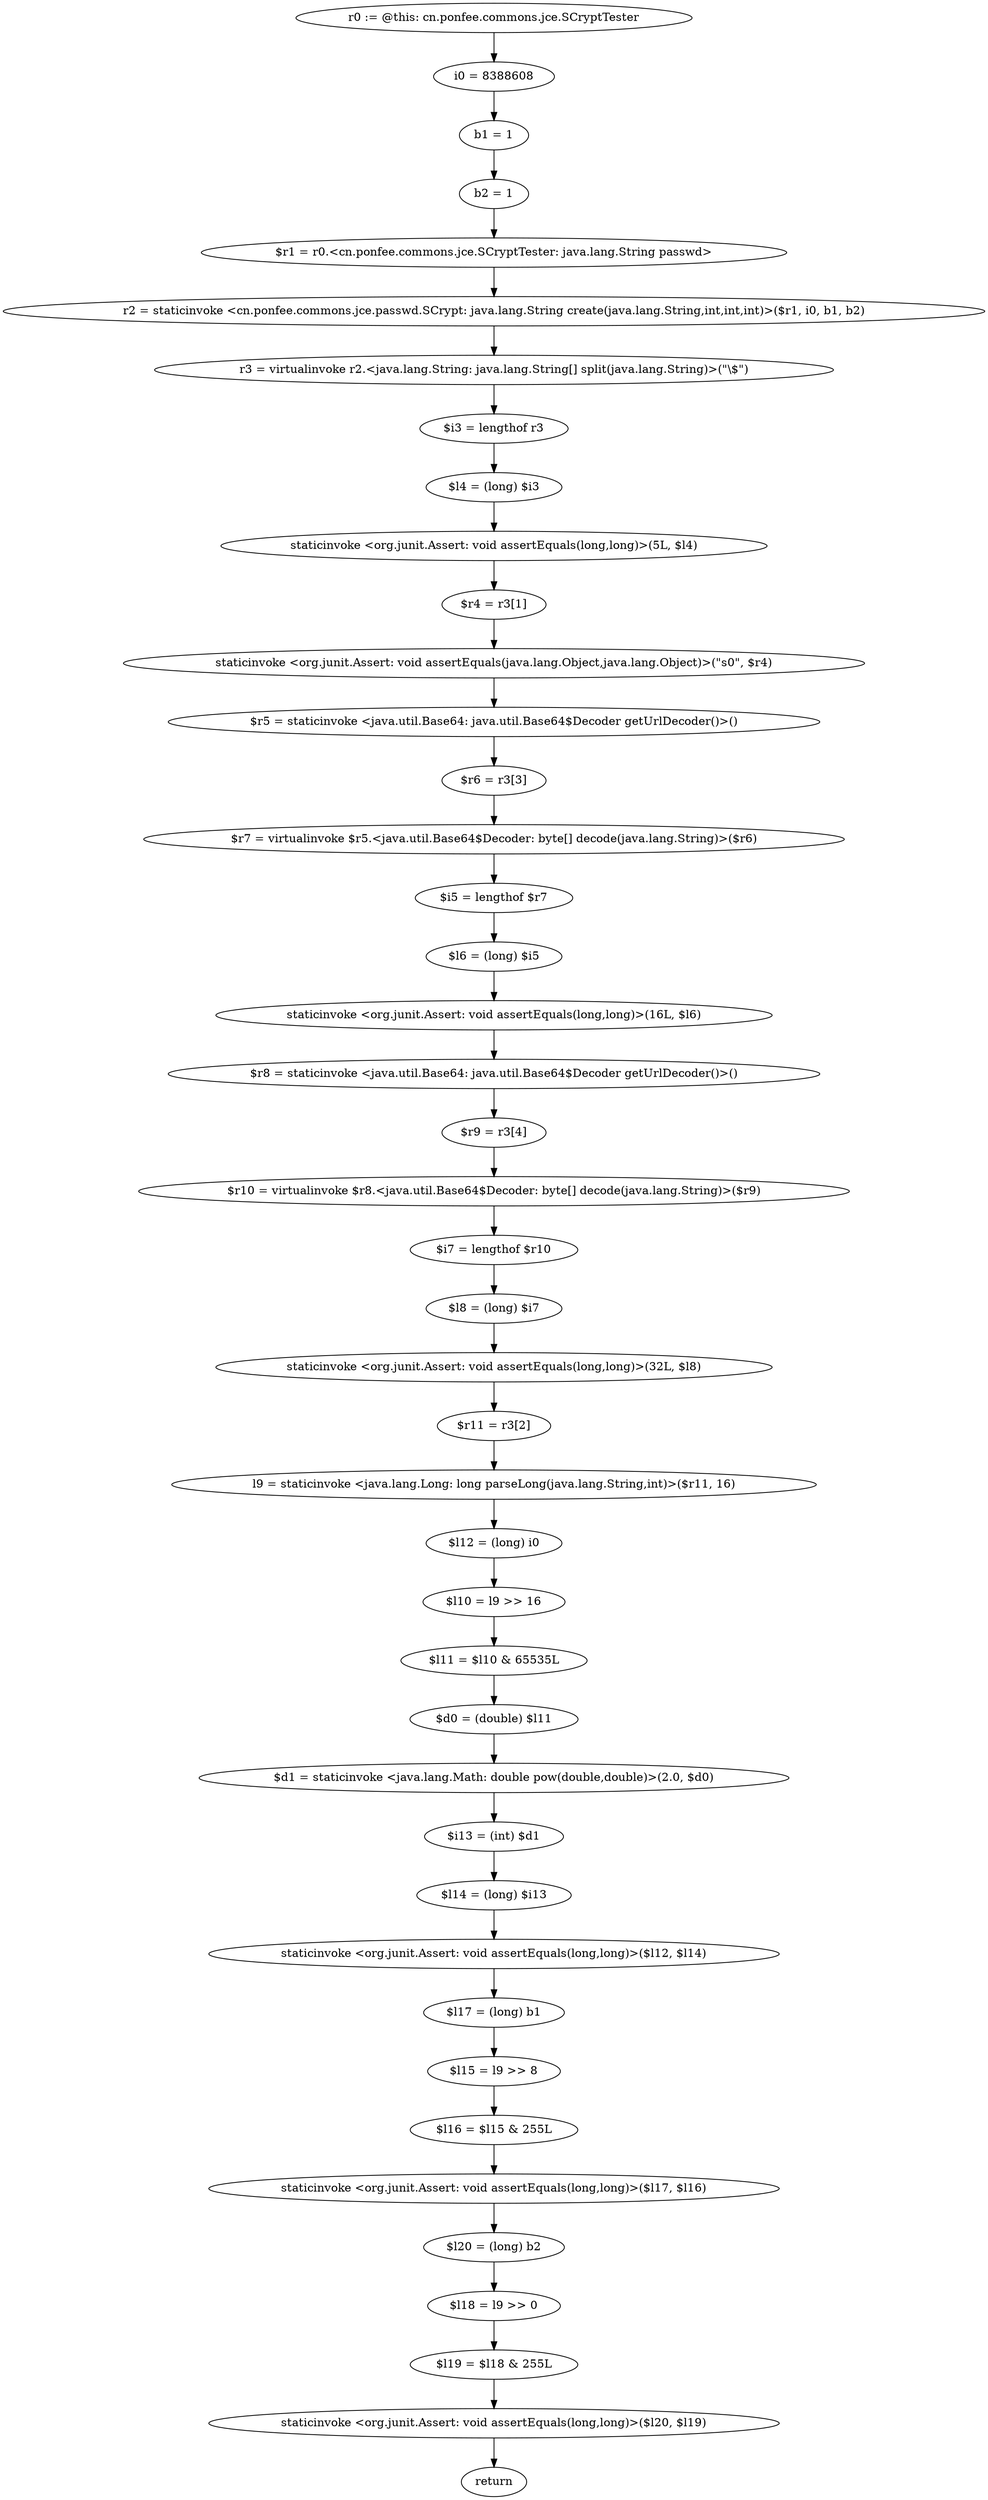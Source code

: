 digraph "unitGraph" {
    "r0 := @this: cn.ponfee.commons.jce.SCryptTester"
    "i0 = 8388608"
    "b1 = 1"
    "b2 = 1"
    "$r1 = r0.<cn.ponfee.commons.jce.SCryptTester: java.lang.String passwd>"
    "r2 = staticinvoke <cn.ponfee.commons.jce.passwd.SCrypt: java.lang.String create(java.lang.String,int,int,int)>($r1, i0, b1, b2)"
    "r3 = virtualinvoke r2.<java.lang.String: java.lang.String[] split(java.lang.String)>(\"\\$\")"
    "$i3 = lengthof r3"
    "$l4 = (long) $i3"
    "staticinvoke <org.junit.Assert: void assertEquals(long,long)>(5L, $l4)"
    "$r4 = r3[1]"
    "staticinvoke <org.junit.Assert: void assertEquals(java.lang.Object,java.lang.Object)>(\"s0\", $r4)"
    "$r5 = staticinvoke <java.util.Base64: java.util.Base64$Decoder getUrlDecoder()>()"
    "$r6 = r3[3]"
    "$r7 = virtualinvoke $r5.<java.util.Base64$Decoder: byte[] decode(java.lang.String)>($r6)"
    "$i5 = lengthof $r7"
    "$l6 = (long) $i5"
    "staticinvoke <org.junit.Assert: void assertEquals(long,long)>(16L, $l6)"
    "$r8 = staticinvoke <java.util.Base64: java.util.Base64$Decoder getUrlDecoder()>()"
    "$r9 = r3[4]"
    "$r10 = virtualinvoke $r8.<java.util.Base64$Decoder: byte[] decode(java.lang.String)>($r9)"
    "$i7 = lengthof $r10"
    "$l8 = (long) $i7"
    "staticinvoke <org.junit.Assert: void assertEquals(long,long)>(32L, $l8)"
    "$r11 = r3[2]"
    "l9 = staticinvoke <java.lang.Long: long parseLong(java.lang.String,int)>($r11, 16)"
    "$l12 = (long) i0"
    "$l10 = l9 >> 16"
    "$l11 = $l10 & 65535L"
    "$d0 = (double) $l11"
    "$d1 = staticinvoke <java.lang.Math: double pow(double,double)>(2.0, $d0)"
    "$i13 = (int) $d1"
    "$l14 = (long) $i13"
    "staticinvoke <org.junit.Assert: void assertEquals(long,long)>($l12, $l14)"
    "$l17 = (long) b1"
    "$l15 = l9 >> 8"
    "$l16 = $l15 & 255L"
    "staticinvoke <org.junit.Assert: void assertEquals(long,long)>($l17, $l16)"
    "$l20 = (long) b2"
    "$l18 = l9 >> 0"
    "$l19 = $l18 & 255L"
    "staticinvoke <org.junit.Assert: void assertEquals(long,long)>($l20, $l19)"
    "return"
    "r0 := @this: cn.ponfee.commons.jce.SCryptTester"->"i0 = 8388608";
    "i0 = 8388608"->"b1 = 1";
    "b1 = 1"->"b2 = 1";
    "b2 = 1"->"$r1 = r0.<cn.ponfee.commons.jce.SCryptTester: java.lang.String passwd>";
    "$r1 = r0.<cn.ponfee.commons.jce.SCryptTester: java.lang.String passwd>"->"r2 = staticinvoke <cn.ponfee.commons.jce.passwd.SCrypt: java.lang.String create(java.lang.String,int,int,int)>($r1, i0, b1, b2)";
    "r2 = staticinvoke <cn.ponfee.commons.jce.passwd.SCrypt: java.lang.String create(java.lang.String,int,int,int)>($r1, i0, b1, b2)"->"r3 = virtualinvoke r2.<java.lang.String: java.lang.String[] split(java.lang.String)>(\"\\$\")";
    "r3 = virtualinvoke r2.<java.lang.String: java.lang.String[] split(java.lang.String)>(\"\\$\")"->"$i3 = lengthof r3";
    "$i3 = lengthof r3"->"$l4 = (long) $i3";
    "$l4 = (long) $i3"->"staticinvoke <org.junit.Assert: void assertEquals(long,long)>(5L, $l4)";
    "staticinvoke <org.junit.Assert: void assertEquals(long,long)>(5L, $l4)"->"$r4 = r3[1]";
    "$r4 = r3[1]"->"staticinvoke <org.junit.Assert: void assertEquals(java.lang.Object,java.lang.Object)>(\"s0\", $r4)";
    "staticinvoke <org.junit.Assert: void assertEquals(java.lang.Object,java.lang.Object)>(\"s0\", $r4)"->"$r5 = staticinvoke <java.util.Base64: java.util.Base64$Decoder getUrlDecoder()>()";
    "$r5 = staticinvoke <java.util.Base64: java.util.Base64$Decoder getUrlDecoder()>()"->"$r6 = r3[3]";
    "$r6 = r3[3]"->"$r7 = virtualinvoke $r5.<java.util.Base64$Decoder: byte[] decode(java.lang.String)>($r6)";
    "$r7 = virtualinvoke $r5.<java.util.Base64$Decoder: byte[] decode(java.lang.String)>($r6)"->"$i5 = lengthof $r7";
    "$i5 = lengthof $r7"->"$l6 = (long) $i5";
    "$l6 = (long) $i5"->"staticinvoke <org.junit.Assert: void assertEquals(long,long)>(16L, $l6)";
    "staticinvoke <org.junit.Assert: void assertEquals(long,long)>(16L, $l6)"->"$r8 = staticinvoke <java.util.Base64: java.util.Base64$Decoder getUrlDecoder()>()";
    "$r8 = staticinvoke <java.util.Base64: java.util.Base64$Decoder getUrlDecoder()>()"->"$r9 = r3[4]";
    "$r9 = r3[4]"->"$r10 = virtualinvoke $r8.<java.util.Base64$Decoder: byte[] decode(java.lang.String)>($r9)";
    "$r10 = virtualinvoke $r8.<java.util.Base64$Decoder: byte[] decode(java.lang.String)>($r9)"->"$i7 = lengthof $r10";
    "$i7 = lengthof $r10"->"$l8 = (long) $i7";
    "$l8 = (long) $i7"->"staticinvoke <org.junit.Assert: void assertEquals(long,long)>(32L, $l8)";
    "staticinvoke <org.junit.Assert: void assertEquals(long,long)>(32L, $l8)"->"$r11 = r3[2]";
    "$r11 = r3[2]"->"l9 = staticinvoke <java.lang.Long: long parseLong(java.lang.String,int)>($r11, 16)";
    "l9 = staticinvoke <java.lang.Long: long parseLong(java.lang.String,int)>($r11, 16)"->"$l12 = (long) i0";
    "$l12 = (long) i0"->"$l10 = l9 >> 16";
    "$l10 = l9 >> 16"->"$l11 = $l10 & 65535L";
    "$l11 = $l10 & 65535L"->"$d0 = (double) $l11";
    "$d0 = (double) $l11"->"$d1 = staticinvoke <java.lang.Math: double pow(double,double)>(2.0, $d0)";
    "$d1 = staticinvoke <java.lang.Math: double pow(double,double)>(2.0, $d0)"->"$i13 = (int) $d1";
    "$i13 = (int) $d1"->"$l14 = (long) $i13";
    "$l14 = (long) $i13"->"staticinvoke <org.junit.Assert: void assertEquals(long,long)>($l12, $l14)";
    "staticinvoke <org.junit.Assert: void assertEquals(long,long)>($l12, $l14)"->"$l17 = (long) b1";
    "$l17 = (long) b1"->"$l15 = l9 >> 8";
    "$l15 = l9 >> 8"->"$l16 = $l15 & 255L";
    "$l16 = $l15 & 255L"->"staticinvoke <org.junit.Assert: void assertEquals(long,long)>($l17, $l16)";
    "staticinvoke <org.junit.Assert: void assertEquals(long,long)>($l17, $l16)"->"$l20 = (long) b2";
    "$l20 = (long) b2"->"$l18 = l9 >> 0";
    "$l18 = l9 >> 0"->"$l19 = $l18 & 255L";
    "$l19 = $l18 & 255L"->"staticinvoke <org.junit.Assert: void assertEquals(long,long)>($l20, $l19)";
    "staticinvoke <org.junit.Assert: void assertEquals(long,long)>($l20, $l19)"->"return";
}
